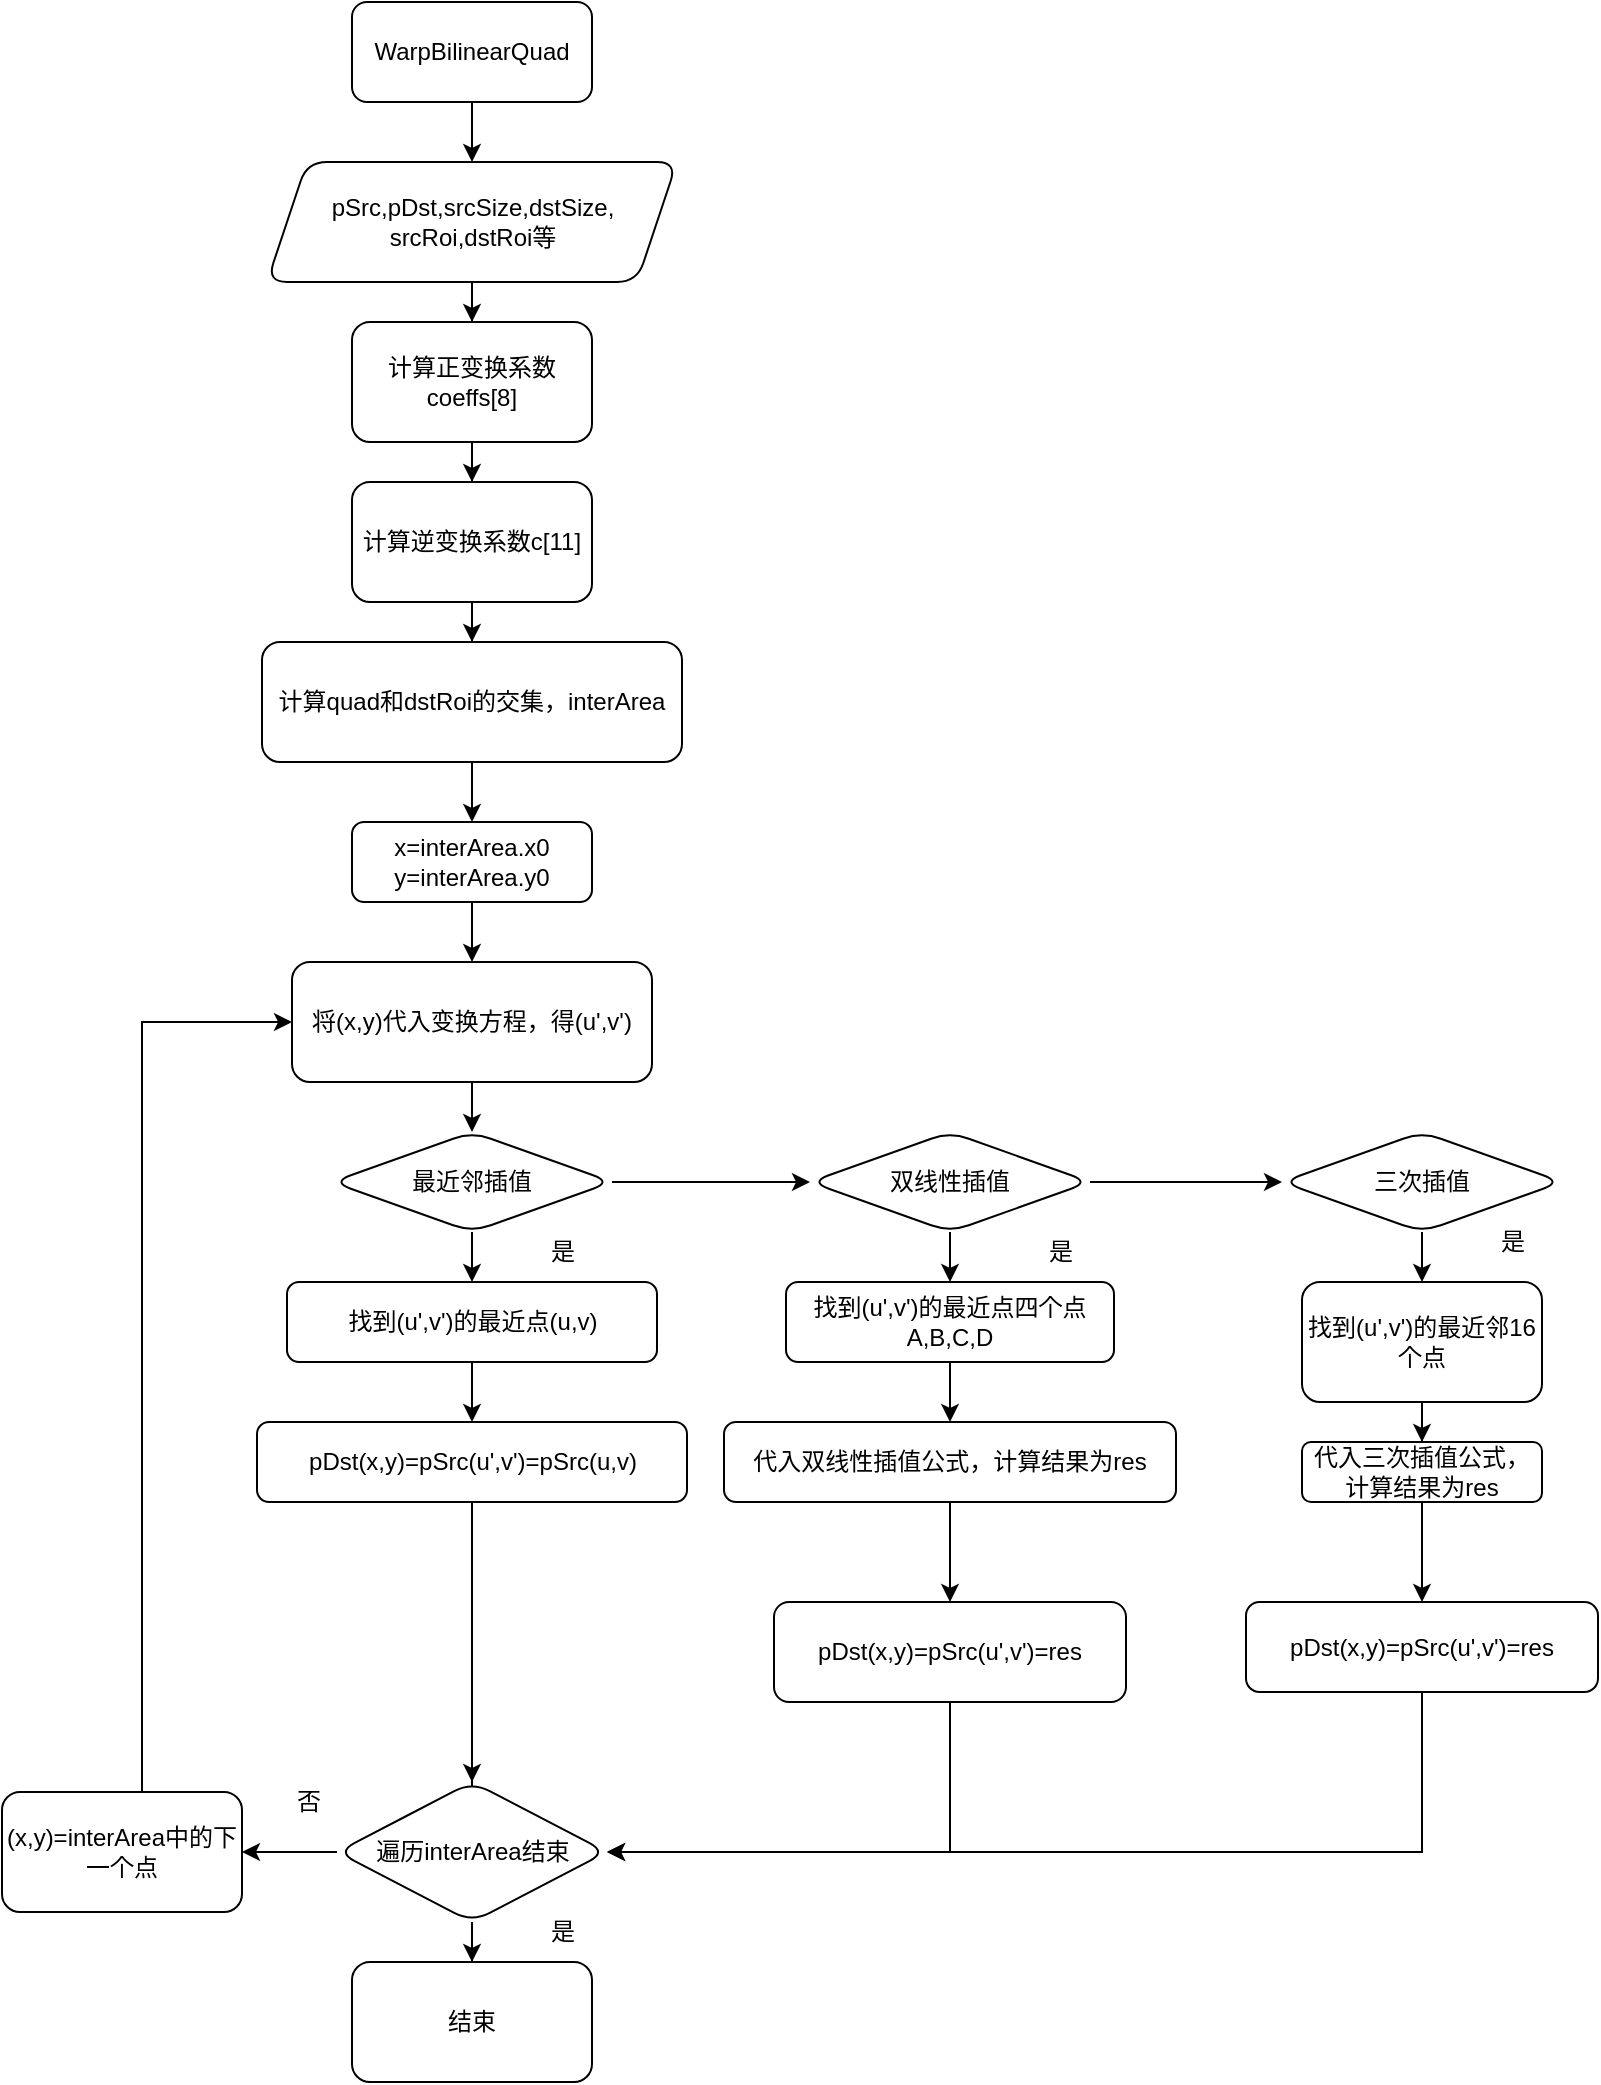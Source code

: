 <mxfile version="15.7.0" type="github">
  <diagram id="9dc-BoBM4Go2QmwlaHs8" name="Page-1">
    <mxGraphModel dx="1038" dy="539" grid="1" gridSize="10" guides="1" tooltips="1" connect="1" arrows="1" fold="1" page="1" pageScale="1" pageWidth="827" pageHeight="1169" math="0" shadow="0">
      <root>
        <mxCell id="0" />
        <mxCell id="1" parent="0" />
        <mxCell id="jUpOuZSEmDqFfqzpgxXJ-4" value="" style="edgeStyle=orthogonalEdgeStyle;rounded=0;orthogonalLoop=1;jettySize=auto;html=1;" edge="1" parent="1" source="jUpOuZSEmDqFfqzpgxXJ-1" target="jUpOuZSEmDqFfqzpgxXJ-3">
          <mxGeometry relative="1" as="geometry" />
        </mxCell>
        <mxCell id="jUpOuZSEmDqFfqzpgxXJ-1" value="WarpBilinearQuad" style="rounded=1;whiteSpace=wrap;html=1;" vertex="1" parent="1">
          <mxGeometry x="185" y="20" width="120" height="50" as="geometry" />
        </mxCell>
        <mxCell id="jUpOuZSEmDqFfqzpgxXJ-7" value="" style="edgeStyle=orthogonalEdgeStyle;rounded=0;orthogonalLoop=1;jettySize=auto;html=1;" edge="1" parent="1" source="jUpOuZSEmDqFfqzpgxXJ-3" target="jUpOuZSEmDqFfqzpgxXJ-6">
          <mxGeometry relative="1" as="geometry" />
        </mxCell>
        <mxCell id="jUpOuZSEmDqFfqzpgxXJ-3" value="pSrc,pDst,srcSize,dstSize,&lt;br&gt;srcRoi,dstRoi等" style="shape=parallelogram;perimeter=parallelogramPerimeter;whiteSpace=wrap;html=1;fixedSize=1;rounded=1;" vertex="1" parent="1">
          <mxGeometry x="142.5" y="100" width="205" height="60" as="geometry" />
        </mxCell>
        <mxCell id="jUpOuZSEmDqFfqzpgxXJ-11" value="" style="edgeStyle=orthogonalEdgeStyle;rounded=0;orthogonalLoop=1;jettySize=auto;html=1;" edge="1" parent="1" source="jUpOuZSEmDqFfqzpgxXJ-6" target="jUpOuZSEmDqFfqzpgxXJ-10">
          <mxGeometry relative="1" as="geometry" />
        </mxCell>
        <mxCell id="jUpOuZSEmDqFfqzpgxXJ-6" value="计算正变换系数coeffs[8]" style="whiteSpace=wrap;html=1;rounded=1;" vertex="1" parent="1">
          <mxGeometry x="185" y="180" width="120" height="60" as="geometry" />
        </mxCell>
        <mxCell id="jUpOuZSEmDqFfqzpgxXJ-13" value="" style="edgeStyle=orthogonalEdgeStyle;rounded=0;orthogonalLoop=1;jettySize=auto;html=1;" edge="1" parent="1" source="jUpOuZSEmDqFfqzpgxXJ-10" target="jUpOuZSEmDqFfqzpgxXJ-12">
          <mxGeometry relative="1" as="geometry" />
        </mxCell>
        <mxCell id="jUpOuZSEmDqFfqzpgxXJ-10" value="计算逆变换系数c[11]" style="whiteSpace=wrap;html=1;rounded=1;" vertex="1" parent="1">
          <mxGeometry x="185" y="260" width="120" height="60" as="geometry" />
        </mxCell>
        <mxCell id="jUpOuZSEmDqFfqzpgxXJ-15" value="" style="edgeStyle=orthogonalEdgeStyle;rounded=0;orthogonalLoop=1;jettySize=auto;html=1;" edge="1" parent="1" source="jUpOuZSEmDqFfqzpgxXJ-12" target="jUpOuZSEmDqFfqzpgxXJ-14">
          <mxGeometry relative="1" as="geometry" />
        </mxCell>
        <mxCell id="jUpOuZSEmDqFfqzpgxXJ-12" value="计算quad和dstRoi的交集，interArea" style="whiteSpace=wrap;html=1;rounded=1;" vertex="1" parent="1">
          <mxGeometry x="140" y="340" width="210" height="60" as="geometry" />
        </mxCell>
        <mxCell id="jUpOuZSEmDqFfqzpgxXJ-17" value="" style="edgeStyle=orthogonalEdgeStyle;rounded=0;orthogonalLoop=1;jettySize=auto;html=1;" edge="1" parent="1" source="jUpOuZSEmDqFfqzpgxXJ-14" target="jUpOuZSEmDqFfqzpgxXJ-16">
          <mxGeometry relative="1" as="geometry" />
        </mxCell>
        <mxCell id="jUpOuZSEmDqFfqzpgxXJ-14" value="x=interArea.x0&lt;br&gt;y=interArea.y0" style="whiteSpace=wrap;html=1;rounded=1;" vertex="1" parent="1">
          <mxGeometry x="185" y="430" width="120" height="40" as="geometry" />
        </mxCell>
        <mxCell id="jUpOuZSEmDqFfqzpgxXJ-19" value="" style="edgeStyle=orthogonalEdgeStyle;rounded=0;orthogonalLoop=1;jettySize=auto;html=1;" edge="1" parent="1" source="jUpOuZSEmDqFfqzpgxXJ-16" target="jUpOuZSEmDqFfqzpgxXJ-18">
          <mxGeometry relative="1" as="geometry" />
        </mxCell>
        <mxCell id="jUpOuZSEmDqFfqzpgxXJ-16" value="将(x,y)代入变换方程，得(u&#39;,v&#39;)" style="whiteSpace=wrap;html=1;rounded=1;" vertex="1" parent="1">
          <mxGeometry x="155" y="500" width="180" height="60" as="geometry" />
        </mxCell>
        <mxCell id="jUpOuZSEmDqFfqzpgxXJ-21" value="" style="edgeStyle=orthogonalEdgeStyle;rounded=0;orthogonalLoop=1;jettySize=auto;html=1;" edge="1" parent="1" source="jUpOuZSEmDqFfqzpgxXJ-18" target="jUpOuZSEmDqFfqzpgxXJ-20">
          <mxGeometry relative="1" as="geometry" />
        </mxCell>
        <mxCell id="jUpOuZSEmDqFfqzpgxXJ-25" value="" style="edgeStyle=orthogonalEdgeStyle;rounded=0;orthogonalLoop=1;jettySize=auto;html=1;" edge="1" parent="1" source="jUpOuZSEmDqFfqzpgxXJ-18" target="jUpOuZSEmDqFfqzpgxXJ-24">
          <mxGeometry relative="1" as="geometry" />
        </mxCell>
        <mxCell id="jUpOuZSEmDqFfqzpgxXJ-18" value="最近邻插值" style="rhombus;whiteSpace=wrap;html=1;rounded=1;" vertex="1" parent="1">
          <mxGeometry x="175" y="585" width="140" height="50" as="geometry" />
        </mxCell>
        <mxCell id="jUpOuZSEmDqFfqzpgxXJ-23" value="" style="edgeStyle=orthogonalEdgeStyle;rounded=0;orthogonalLoop=1;jettySize=auto;html=1;" edge="1" parent="1" source="jUpOuZSEmDqFfqzpgxXJ-20" target="jUpOuZSEmDqFfqzpgxXJ-22">
          <mxGeometry relative="1" as="geometry" />
        </mxCell>
        <mxCell id="jUpOuZSEmDqFfqzpgxXJ-33" value="" style="edgeStyle=orthogonalEdgeStyle;rounded=0;orthogonalLoop=1;jettySize=auto;html=1;" edge="1" parent="1" source="jUpOuZSEmDqFfqzpgxXJ-20" target="jUpOuZSEmDqFfqzpgxXJ-32">
          <mxGeometry relative="1" as="geometry" />
        </mxCell>
        <mxCell id="jUpOuZSEmDqFfqzpgxXJ-20" value="双线性插值" style="rhombus;whiteSpace=wrap;html=1;rounded=1;" vertex="1" parent="1">
          <mxGeometry x="414" y="585" width="140" height="50" as="geometry" />
        </mxCell>
        <mxCell id="jUpOuZSEmDqFfqzpgxXJ-39" value="" style="edgeStyle=orthogonalEdgeStyle;rounded=0;orthogonalLoop=1;jettySize=auto;html=1;" edge="1" parent="1" source="jUpOuZSEmDqFfqzpgxXJ-22" target="jUpOuZSEmDqFfqzpgxXJ-38">
          <mxGeometry relative="1" as="geometry" />
        </mxCell>
        <mxCell id="jUpOuZSEmDqFfqzpgxXJ-22" value="三次插值" style="rhombus;whiteSpace=wrap;html=1;rounded=1;" vertex="1" parent="1">
          <mxGeometry x="650" y="585" width="140" height="50" as="geometry" />
        </mxCell>
        <mxCell id="jUpOuZSEmDqFfqzpgxXJ-27" value="" style="edgeStyle=orthogonalEdgeStyle;rounded=0;orthogonalLoop=1;jettySize=auto;html=1;" edge="1" parent="1" source="jUpOuZSEmDqFfqzpgxXJ-24" target="jUpOuZSEmDqFfqzpgxXJ-26">
          <mxGeometry relative="1" as="geometry" />
        </mxCell>
        <mxCell id="jUpOuZSEmDqFfqzpgxXJ-24" value="找到(u&#39;,v&#39;)的最近点(u,v)" style="whiteSpace=wrap;html=1;rounded=1;" vertex="1" parent="1">
          <mxGeometry x="152.5" y="660" width="185" height="40" as="geometry" />
        </mxCell>
        <mxCell id="jUpOuZSEmDqFfqzpgxXJ-29" value="" style="edgeStyle=orthogonalEdgeStyle;rounded=0;orthogonalLoop=1;jettySize=auto;html=1;" edge="1" parent="1" source="jUpOuZSEmDqFfqzpgxXJ-26" target="jUpOuZSEmDqFfqzpgxXJ-28">
          <mxGeometry relative="1" as="geometry" />
        </mxCell>
        <mxCell id="jUpOuZSEmDqFfqzpgxXJ-26" value="pDst(x,y)=pSrc(u&#39;,v&#39;)=pSrc(u,v)" style="whiteSpace=wrap;html=1;rounded=1;" vertex="1" parent="1">
          <mxGeometry x="137.5" y="730" width="215" height="40" as="geometry" />
        </mxCell>
        <mxCell id="jUpOuZSEmDqFfqzpgxXJ-31" value="" style="edgeStyle=orthogonalEdgeStyle;rounded=0;orthogonalLoop=1;jettySize=auto;html=1;" edge="1" parent="1" source="jUpOuZSEmDqFfqzpgxXJ-28">
          <mxGeometry relative="1" as="geometry">
            <mxPoint x="245" y="930" as="targetPoint" />
          </mxGeometry>
        </mxCell>
        <mxCell id="jUpOuZSEmDqFfqzpgxXJ-49" value="" style="edgeStyle=orthogonalEdgeStyle;rounded=0;orthogonalLoop=1;jettySize=auto;html=1;" edge="1" parent="1" source="jUpOuZSEmDqFfqzpgxXJ-28" target="jUpOuZSEmDqFfqzpgxXJ-48">
          <mxGeometry relative="1" as="geometry" />
        </mxCell>
        <mxCell id="jUpOuZSEmDqFfqzpgxXJ-51" value="" style="edgeStyle=orthogonalEdgeStyle;rounded=0;orthogonalLoop=1;jettySize=auto;html=1;" edge="1" parent="1" source="jUpOuZSEmDqFfqzpgxXJ-28" target="jUpOuZSEmDqFfqzpgxXJ-50">
          <mxGeometry relative="1" as="geometry" />
        </mxCell>
        <mxCell id="jUpOuZSEmDqFfqzpgxXJ-28" value="遍历interArea结束" style="rhombus;whiteSpace=wrap;html=1;rounded=1;" vertex="1" parent="1">
          <mxGeometry x="177.5" y="910" width="135" height="70" as="geometry" />
        </mxCell>
        <mxCell id="jUpOuZSEmDqFfqzpgxXJ-35" value="" style="edgeStyle=orthogonalEdgeStyle;rounded=0;orthogonalLoop=1;jettySize=auto;html=1;" edge="1" parent="1" source="jUpOuZSEmDqFfqzpgxXJ-32" target="jUpOuZSEmDqFfqzpgxXJ-34">
          <mxGeometry relative="1" as="geometry" />
        </mxCell>
        <mxCell id="jUpOuZSEmDqFfqzpgxXJ-32" value="找到(u&#39;,v&#39;)的最近点四个点A,B,C,D" style="whiteSpace=wrap;html=1;rounded=1;" vertex="1" parent="1">
          <mxGeometry x="402" y="660" width="164" height="40" as="geometry" />
        </mxCell>
        <mxCell id="jUpOuZSEmDqFfqzpgxXJ-37" value="" style="edgeStyle=orthogonalEdgeStyle;rounded=0;orthogonalLoop=1;jettySize=auto;html=1;" edge="1" parent="1" source="jUpOuZSEmDqFfqzpgxXJ-34" target="jUpOuZSEmDqFfqzpgxXJ-36">
          <mxGeometry relative="1" as="geometry" />
        </mxCell>
        <mxCell id="jUpOuZSEmDqFfqzpgxXJ-34" value="代入双线性插值公式，计算结果为res" style="whiteSpace=wrap;html=1;rounded=1;" vertex="1" parent="1">
          <mxGeometry x="371" y="730" width="226" height="40" as="geometry" />
        </mxCell>
        <mxCell id="jUpOuZSEmDqFfqzpgxXJ-46" style="edgeStyle=orthogonalEdgeStyle;rounded=0;orthogonalLoop=1;jettySize=auto;html=1;entryX=1;entryY=0.5;entryDx=0;entryDy=0;" edge="1" parent="1" source="jUpOuZSEmDqFfqzpgxXJ-36" target="jUpOuZSEmDqFfqzpgxXJ-28">
          <mxGeometry relative="1" as="geometry">
            <Array as="points">
              <mxPoint x="484" y="945" />
            </Array>
          </mxGeometry>
        </mxCell>
        <mxCell id="jUpOuZSEmDqFfqzpgxXJ-36" value="&lt;span&gt;pDst(x,y)=pSrc(u&#39;,v&#39;)=res&lt;/span&gt;" style="whiteSpace=wrap;html=1;rounded=1;" vertex="1" parent="1">
          <mxGeometry x="396" y="820" width="176" height="50" as="geometry" />
        </mxCell>
        <mxCell id="jUpOuZSEmDqFfqzpgxXJ-41" value="" style="edgeStyle=orthogonalEdgeStyle;rounded=0;orthogonalLoop=1;jettySize=auto;html=1;" edge="1" parent="1" source="jUpOuZSEmDqFfqzpgxXJ-38" target="jUpOuZSEmDqFfqzpgxXJ-40">
          <mxGeometry relative="1" as="geometry" />
        </mxCell>
        <mxCell id="jUpOuZSEmDqFfqzpgxXJ-38" value="找到(u&#39;,v&#39;)的最近邻16个点" style="whiteSpace=wrap;html=1;rounded=1;" vertex="1" parent="1">
          <mxGeometry x="660" y="660" width="120" height="60" as="geometry" />
        </mxCell>
        <mxCell id="jUpOuZSEmDqFfqzpgxXJ-43" style="edgeStyle=orthogonalEdgeStyle;rounded=0;orthogonalLoop=1;jettySize=auto;html=1;exitX=0.5;exitY=1;exitDx=0;exitDy=0;" edge="1" parent="1" source="jUpOuZSEmDqFfqzpgxXJ-40" target="jUpOuZSEmDqFfqzpgxXJ-42">
          <mxGeometry relative="1" as="geometry" />
        </mxCell>
        <mxCell id="jUpOuZSEmDqFfqzpgxXJ-40" value="代入三次插值公式，计算结果为res" style="whiteSpace=wrap;html=1;rounded=1;" vertex="1" parent="1">
          <mxGeometry x="660" y="740" width="120" height="30" as="geometry" />
        </mxCell>
        <mxCell id="jUpOuZSEmDqFfqzpgxXJ-47" style="edgeStyle=orthogonalEdgeStyle;rounded=0;orthogonalLoop=1;jettySize=auto;html=1;" edge="1" parent="1" source="jUpOuZSEmDqFfqzpgxXJ-42" target="jUpOuZSEmDqFfqzpgxXJ-28">
          <mxGeometry relative="1" as="geometry">
            <mxPoint x="320" y="940" as="targetPoint" />
            <Array as="points">
              <mxPoint x="720" y="945" />
            </Array>
          </mxGeometry>
        </mxCell>
        <mxCell id="jUpOuZSEmDqFfqzpgxXJ-42" value="&lt;span&gt;pDst(x,y)=pSrc(u&#39;,v&#39;)=res&lt;/span&gt;" style="whiteSpace=wrap;html=1;rounded=1;" vertex="1" parent="1">
          <mxGeometry x="632" y="820" width="176" height="45" as="geometry" />
        </mxCell>
        <mxCell id="jUpOuZSEmDqFfqzpgxXJ-52" style="edgeStyle=orthogonalEdgeStyle;rounded=0;orthogonalLoop=1;jettySize=auto;html=1;entryX=0;entryY=0.5;entryDx=0;entryDy=0;" edge="1" parent="1" source="jUpOuZSEmDqFfqzpgxXJ-48" target="jUpOuZSEmDqFfqzpgxXJ-16">
          <mxGeometry relative="1" as="geometry">
            <Array as="points">
              <mxPoint x="80" y="530" />
            </Array>
          </mxGeometry>
        </mxCell>
        <mxCell id="jUpOuZSEmDqFfqzpgxXJ-48" value="(x,y)=interArea中的下一个点" style="whiteSpace=wrap;html=1;rounded=1;" vertex="1" parent="1">
          <mxGeometry x="10" y="915" width="120" height="60" as="geometry" />
        </mxCell>
        <mxCell id="jUpOuZSEmDqFfqzpgxXJ-50" value="结束" style="whiteSpace=wrap;html=1;rounded=1;" vertex="1" parent="1">
          <mxGeometry x="185" y="1000" width="120" height="60" as="geometry" />
        </mxCell>
        <mxCell id="jUpOuZSEmDqFfqzpgxXJ-54" value="是" style="text;html=1;resizable=0;autosize=1;align=center;verticalAlign=middle;points=[];fillColor=none;strokeColor=none;rounded=0;" vertex="1" parent="1">
          <mxGeometry x="275" y="635" width="30" height="20" as="geometry" />
        </mxCell>
        <mxCell id="jUpOuZSEmDqFfqzpgxXJ-55" value="是" style="text;html=1;resizable=0;autosize=1;align=center;verticalAlign=middle;points=[];fillColor=none;strokeColor=none;rounded=0;" vertex="1" parent="1">
          <mxGeometry x="750" y="630" width="30" height="20" as="geometry" />
        </mxCell>
        <mxCell id="jUpOuZSEmDqFfqzpgxXJ-56" value="是" style="text;html=1;resizable=0;autosize=1;align=center;verticalAlign=middle;points=[];fillColor=none;strokeColor=none;rounded=0;" vertex="1" parent="1">
          <mxGeometry x="524" y="635" width="30" height="20" as="geometry" />
        </mxCell>
        <mxCell id="jUpOuZSEmDqFfqzpgxXJ-57" value="是" style="text;html=1;resizable=0;autosize=1;align=center;verticalAlign=middle;points=[];fillColor=none;strokeColor=none;rounded=0;" vertex="1" parent="1">
          <mxGeometry x="275" y="975" width="30" height="20" as="geometry" />
        </mxCell>
        <mxCell id="jUpOuZSEmDqFfqzpgxXJ-58" value="否" style="text;html=1;resizable=0;autosize=1;align=center;verticalAlign=middle;points=[];fillColor=none;strokeColor=none;rounded=0;" vertex="1" parent="1">
          <mxGeometry x="147.5" y="910" width="30" height="20" as="geometry" />
        </mxCell>
      </root>
    </mxGraphModel>
  </diagram>
</mxfile>

